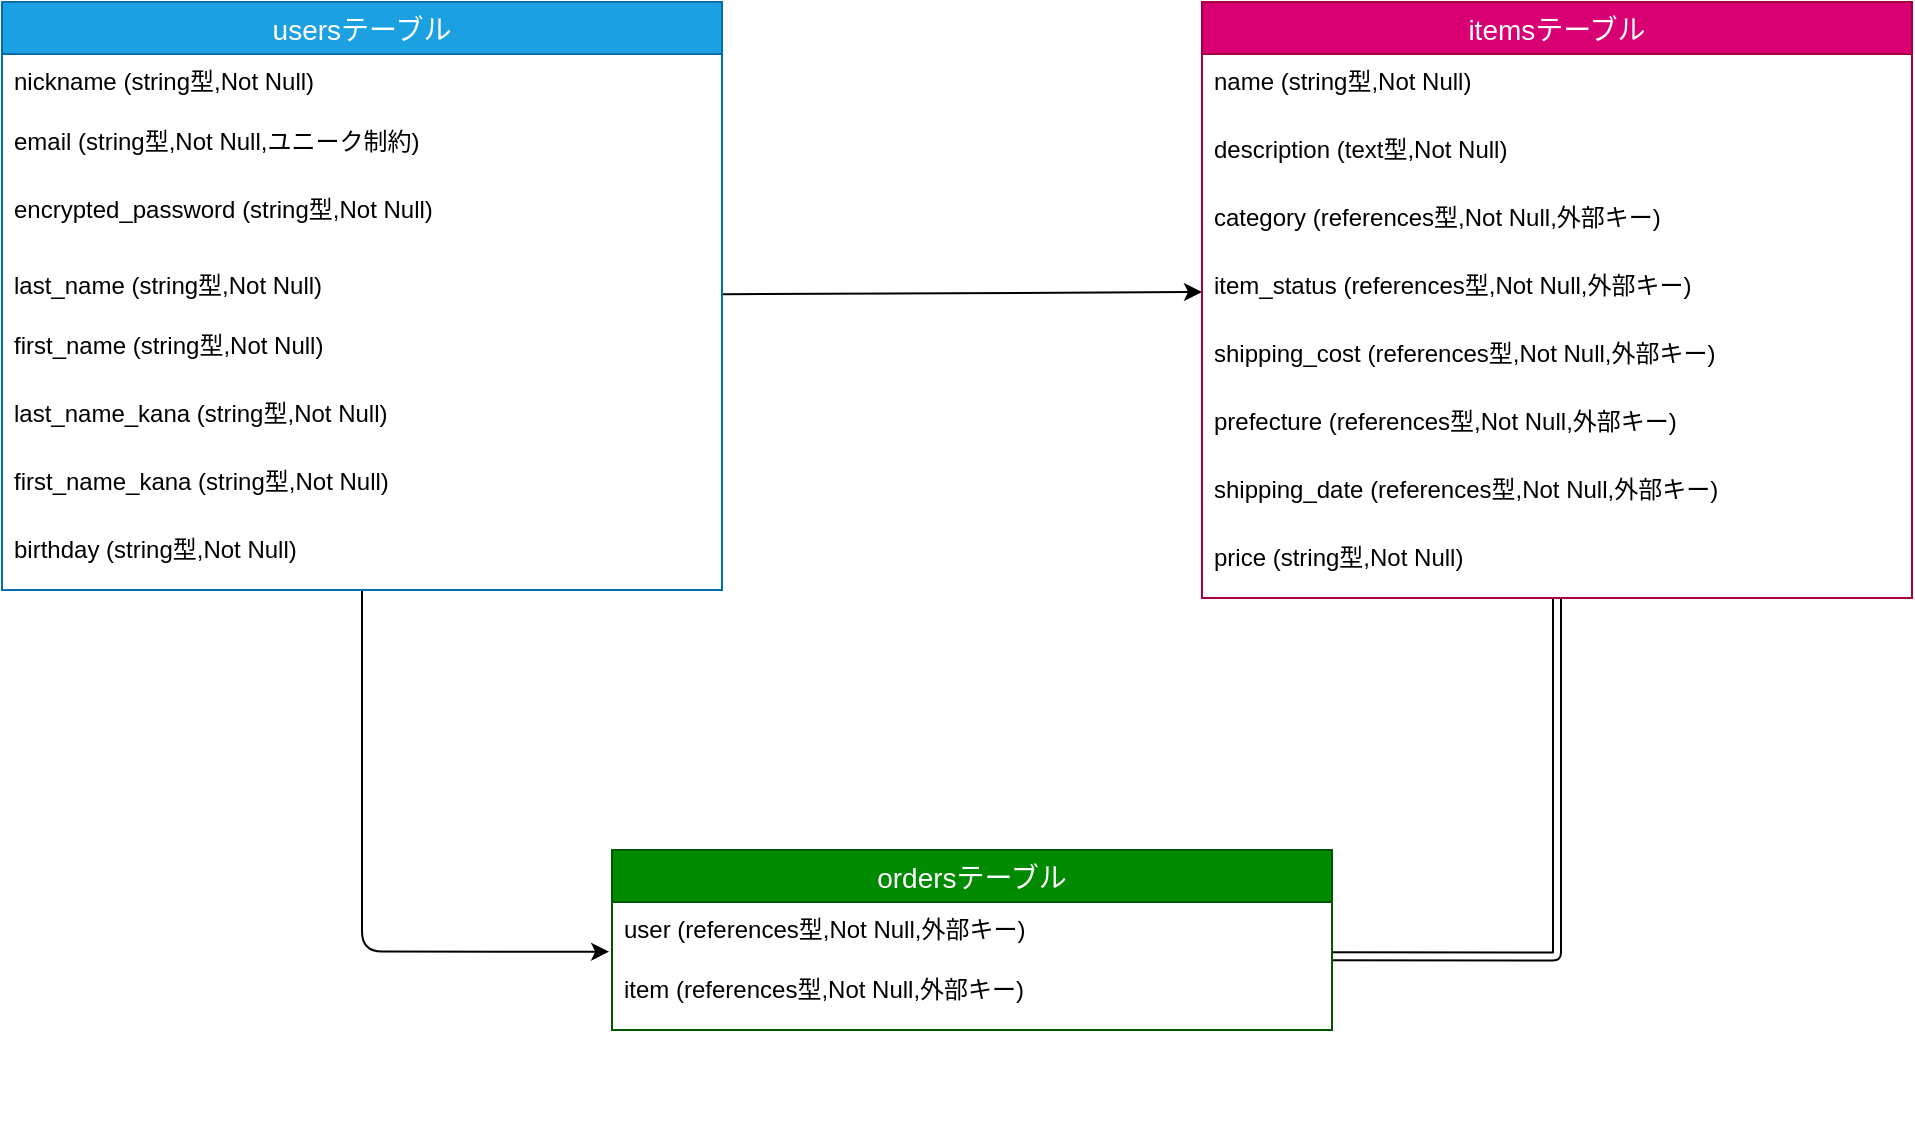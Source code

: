 <mxfile>
    <diagram id="HF0gzWP-H9rfsdYDykih" name="ページ1">
        <mxGraphModel dx="808" dy="583" grid="0" gridSize="10" guides="1" tooltips="1" connect="1" arrows="1" fold="1" page="1" pageScale="1" pageWidth="1654" pageHeight="1169" background="#ffffff" math="0" shadow="0">
            <root>
                <mxCell id="0"/>
                <mxCell id="1" parent="0"/>
                <mxCell id="109" style="edgeStyle=none;html=1;entryX=0;entryY=0.5;entryDx=0;entryDy=0;labelBorderColor=#000000;fontColor=#000000;strokeColor=#000000;" edge="1" parent="1" source="49" target="86">
                    <mxGeometry relative="1" as="geometry"/>
                </mxCell>
                <mxCell id="112" style="edgeStyle=orthogonalEdgeStyle;html=1;entryX=-0.004;entryY=-0.152;entryDx=0;entryDy=0;entryPerimeter=0;labelBorderColor=#000000;fontColor=#000000;strokeColor=#000000;" edge="1" parent="1" source="49" target="97">
                    <mxGeometry relative="1" as="geometry"/>
                </mxCell>
                <mxCell id="49" value="usersテーブル" style="swimlane;fontStyle=0;childLayout=stackLayout;horizontal=1;startSize=26;horizontalStack=0;resizeParent=1;resizeParentMax=0;resizeLast=0;collapsible=1;marginBottom=0;align=center;fontSize=14;rounded=0;shadow=0;sketch=0;glass=0;fillColor=#1ba1e2;strokeColor=#006EAF;fontColor=#ffffff;" vertex="1" parent="1">
                    <mxGeometry x="320" y="1010" width="360" height="294" as="geometry"/>
                </mxCell>
                <mxCell id="57" value="nickname (string型,Not Null)" style="text;strokeColor=none;fillColor=none;spacingLeft=4;spacingRight=4;overflow=hidden;rotatable=0;points=[[0,0.5],[1,0.5]];portConstraint=eastwest;fontSize=12;fontColor=#000000;" vertex="1" parent="49">
                    <mxGeometry y="26" width="360" height="30" as="geometry"/>
                </mxCell>
                <mxCell id="55" value="email (string型,Not Null,ユニーク制約)" style="text;strokeColor=none;fillColor=none;spacingLeft=4;spacingRight=4;overflow=hidden;rotatable=0;points=[[0,0.5],[1,0.5]];portConstraint=eastwest;fontSize=12;fontColor=#000000;" vertex="1" parent="49">
                    <mxGeometry y="56" width="360" height="34" as="geometry"/>
                </mxCell>
                <mxCell id="71" value="encrypted_password (string型,Not Null)" style="text;strokeColor=none;fillColor=none;spacingLeft=4;spacingRight=4;overflow=hidden;rotatable=0;points=[[0,0.5],[1,0.5]];portConstraint=eastwest;fontSize=12;fontColor=#000000;" vertex="1" parent="49">
                    <mxGeometry y="90" width="360" height="34" as="geometry"/>
                </mxCell>
                <mxCell id="72" value="last_name (string型,Not Null)" style="text;strokeColor=none;fillColor=none;spacingLeft=4;spacingRight=4;overflow=hidden;rotatable=0;points=[[0,0.5],[1,0.5]];portConstraint=eastwest;fontSize=12;labelPosition=center;verticalLabelPosition=middle;align=left;verticalAlign=middle;fontColor=#000000;" vertex="1" parent="49">
                    <mxGeometry y="124" width="360" height="34" as="geometry"/>
                </mxCell>
                <mxCell id="76" value="first_name (string型,Not Null)" style="text;strokeColor=none;fillColor=none;spacingLeft=4;spacingRight=4;overflow=hidden;rotatable=0;points=[[0,0.5],[1,0.5]];portConstraint=eastwest;fontSize=12;fontColor=#000000;" vertex="1" parent="49">
                    <mxGeometry y="158" width="360" height="34" as="geometry"/>
                </mxCell>
                <mxCell id="78" value="last_name_kana (string型,Not Null)" style="text;strokeColor=none;fillColor=none;spacingLeft=4;spacingRight=4;overflow=hidden;rotatable=0;points=[[0,0.5],[1,0.5]];portConstraint=eastwest;fontSize=12;fontColor=#000000;" vertex="1" parent="49">
                    <mxGeometry y="192" width="360" height="34" as="geometry"/>
                </mxCell>
                <mxCell id="79" value="first_name_kana (string型,Not Null)" style="text;strokeColor=none;fillColor=none;spacingLeft=4;spacingRight=4;overflow=hidden;rotatable=0;points=[[0,0.5],[1,0.5]];portConstraint=eastwest;fontSize=12;fontColor=#000000;" vertex="1" parent="49">
                    <mxGeometry y="226" width="360" height="34" as="geometry"/>
                </mxCell>
                <mxCell id="80" value="birthday (string型,Not Null)" style="text;strokeColor=none;fillColor=none;spacingLeft=4;spacingRight=4;overflow=hidden;rotatable=0;points=[[0,0.5],[1,0.5]];portConstraint=eastwest;fontSize=12;fontColor=#000000;" vertex="1" parent="49">
                    <mxGeometry y="260" width="360" height="34" as="geometry"/>
                </mxCell>
                <mxCell id="107" style="html=1;labelBorderColor=#000000;fontColor=#000000;strokeColor=none;entryX=1;entryY=0.5;entryDx=0;entryDy=0;shape=link;edgeStyle=orthogonalEdgeStyle;" edge="1" parent="1" source="81">
                    <mxGeometry relative="1" as="geometry">
                        <mxPoint x="985" y="1575" as="targetPoint"/>
                    </mxGeometry>
                </mxCell>
                <mxCell id="111" style="edgeStyle=orthogonalEdgeStyle;shape=link;html=1;entryX=1;entryY=0.906;entryDx=0;entryDy=0;entryPerimeter=0;labelBorderColor=#000000;fontColor=#000000;strokeColor=#000000;" edge="1" parent="1" source="81" target="96">
                    <mxGeometry relative="1" as="geometry"/>
                </mxCell>
                <mxCell id="81" value="itemsテーブル" style="swimlane;fontStyle=0;childLayout=stackLayout;horizontal=1;startSize=26;horizontalStack=0;resizeParent=1;resizeParentMax=0;resizeLast=0;collapsible=1;marginBottom=0;align=center;fontSize=14;rounded=0;shadow=0;sketch=0;glass=0;fillColor=#d80073;strokeColor=#A50040;labelBackgroundColor=none;labelBorderColor=none;fontColor=#ffffff;gradientColor=none;" vertex="1" parent="1">
                    <mxGeometry x="920" y="1010" width="355" height="298" as="geometry">
                        <mxRectangle x="920" y="1010" width="115" height="26" as="alternateBounds"/>
                    </mxGeometry>
                </mxCell>
                <mxCell id="83" value="name (string型,Not Null)" style="text;strokeColor=none;fillColor=none;spacingLeft=4;spacingRight=4;overflow=hidden;rotatable=0;points=[[0,0.5],[1,0.5]];portConstraint=eastwest;fontSize=12;fontColor=#000000;" vertex="1" parent="81">
                    <mxGeometry y="26" width="355" height="34" as="geometry"/>
                </mxCell>
                <mxCell id="84" value="description (text型,Not Null)" style="text;strokeColor=none;fillColor=none;spacingLeft=4;spacingRight=4;overflow=hidden;rotatable=0;points=[[0,0.5],[1,0.5]];portConstraint=eastwest;fontSize=12;fontColor=#000000;" vertex="1" parent="81">
                    <mxGeometry y="60" width="355" height="34" as="geometry"/>
                </mxCell>
                <mxCell id="85" value="category (references型,Not Null,外部キー)" style="text;strokeColor=none;fillColor=none;spacingLeft=4;spacingRight=4;overflow=hidden;rotatable=0;points=[[0,0.5],[1,0.5]];portConstraint=eastwest;fontSize=12;fontColor=#000000;" vertex="1" parent="81">
                    <mxGeometry y="94" width="355" height="34" as="geometry"/>
                </mxCell>
                <mxCell id="86" value="item_status (references型,Not Null,外部キー)" style="text;strokeColor=none;fillColor=none;spacingLeft=4;spacingRight=4;overflow=hidden;rotatable=0;points=[[0,0.5],[1,0.5]];portConstraint=eastwest;fontSize=12;fontColor=#000000;" vertex="1" parent="81">
                    <mxGeometry y="128" width="355" height="34" as="geometry"/>
                </mxCell>
                <mxCell id="87" value="shipping_cost (references型,Not Null,外部キー)" style="text;strokeColor=none;fillColor=none;spacingLeft=4;spacingRight=4;overflow=hidden;rotatable=0;points=[[0,0.5],[1,0.5]];portConstraint=eastwest;fontSize=12;fontColor=#000000;" vertex="1" parent="81">
                    <mxGeometry y="162" width="355" height="34" as="geometry"/>
                </mxCell>
                <mxCell id="88" value="prefecture (references型,Not Null,外部キー)" style="text;strokeColor=none;fillColor=none;spacingLeft=4;spacingRight=4;overflow=hidden;rotatable=0;points=[[0,0.5],[1,0.5]];portConstraint=eastwest;fontSize=12;fontColor=#000000;" vertex="1" parent="81">
                    <mxGeometry y="196" width="355" height="34" as="geometry"/>
                </mxCell>
                <mxCell id="89" value="shipping_date (references型,Not Null,外部キー)" style="text;strokeColor=none;fillColor=none;spacingLeft=4;spacingRight=4;overflow=hidden;rotatable=0;points=[[0,0.5],[1,0.5]];portConstraint=eastwest;fontSize=12;fontColor=#000000;" vertex="1" parent="81">
                    <mxGeometry y="230" width="355" height="34" as="geometry"/>
                </mxCell>
                <mxCell id="90" value="price (string型,Not Null)" style="text;strokeColor=none;fillColor=none;spacingLeft=4;spacingRight=4;overflow=hidden;rotatable=0;points=[[0,0.5],[1,0.5]];portConstraint=eastwest;fontSize=12;fontColor=#000000;" vertex="1" parent="81">
                    <mxGeometry y="264" width="355" height="34" as="geometry"/>
                </mxCell>
                <mxCell id="95" value="ordersテーブル" style="swimlane;fontStyle=0;childLayout=stackLayout;horizontal=1;startSize=26;horizontalStack=0;resizeParent=1;resizeParentMax=0;resizeLast=0;collapsible=1;marginBottom=0;align=center;fontSize=14;rounded=0;shadow=0;sketch=0;glass=0;fillColor=#008a00;strokeColor=#005700;fontColor=#ffffff;" vertex="1" parent="1">
                    <mxGeometry x="625" y="1434" width="360" height="90" as="geometry"/>
                </mxCell>
                <mxCell id="96" value="user (references型,Not Null,外部キー)" style="text;strokeColor=none;fillColor=none;spacingLeft=4;spacingRight=4;overflow=hidden;rotatable=0;points=[[0,0.5],[1,0.5]];portConstraint=eastwest;fontSize=12;fontColor=#000000;" vertex="1" parent="95">
                    <mxGeometry y="26" width="360" height="30" as="geometry"/>
                </mxCell>
                <mxCell id="97" value="item (references型,Not Null,外部キー)" style="text;strokeColor=none;fillColor=none;spacingLeft=4;spacingRight=4;overflow=hidden;rotatable=0;points=[[0,0.5],[1,0.5]];portConstraint=eastwest;fontSize=12;fontColor=#000000;" vertex="1" parent="95">
                    <mxGeometry y="56" width="360" height="34" as="geometry"/>
                </mxCell>
            </root>
        </mxGraphModel>
    </diagram>
</mxfile>